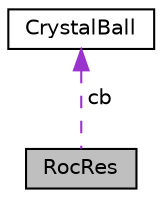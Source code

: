 digraph "RocRes"
{
  edge [fontname="Helvetica",fontsize="10",labelfontname="Helvetica",labelfontsize="10"];
  node [fontname="Helvetica",fontsize="10",shape=record];
  Node1 [label="RocRes",height=0.2,width=0.4,color="black", fillcolor="grey75", style="filled", fontcolor="black"];
  Node2 -> Node1 [dir="back",color="darkorchid3",fontsize="10",style="dashed",label=" cb" ,fontname="Helvetica"];
  Node2 [label="CrystalBall",height=0.2,width=0.4,color="black", fillcolor="white", style="filled",URL="$structCrystalBall.html"];
}
